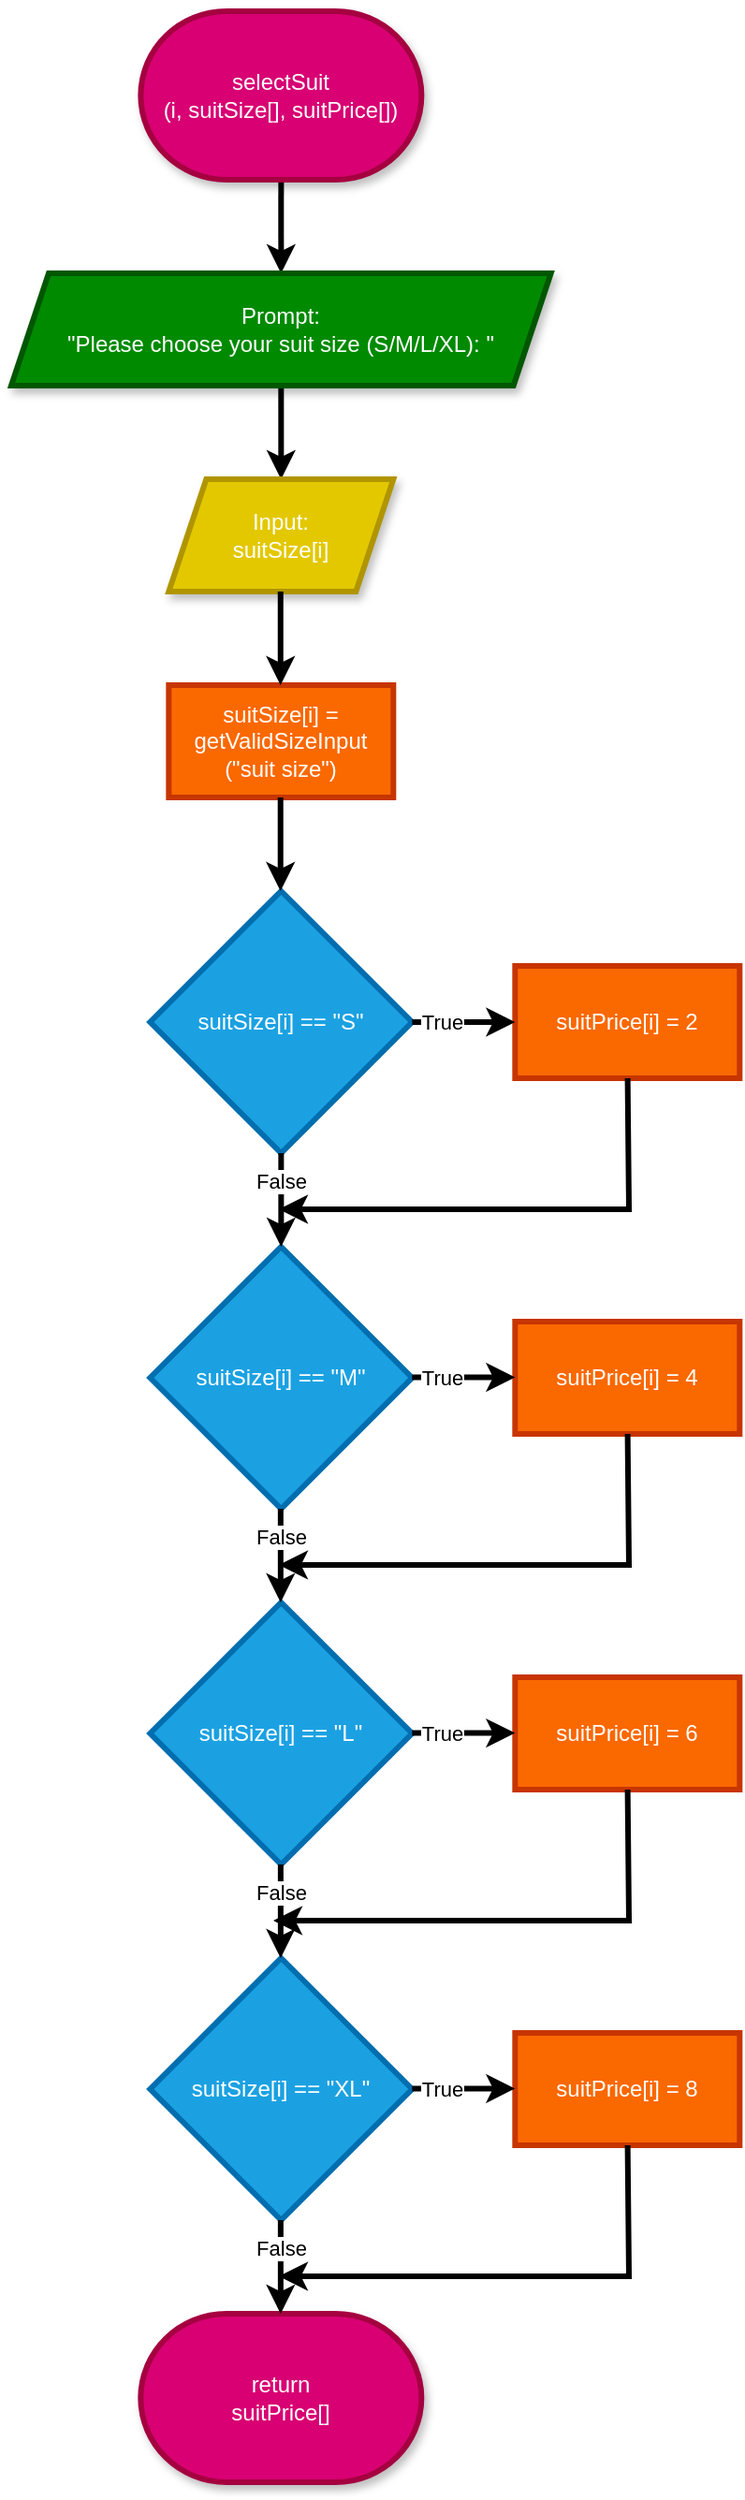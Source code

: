 <mxfile>
    <diagram id="N7BpWPBrls_A_gjUbuym" name="Page-1">
        <mxGraphModel dx="379" dy="305" grid="1" gridSize="10" guides="1" tooltips="1" connect="1" arrows="1" fold="1" page="1" pageScale="1" pageWidth="827" pageHeight="1169" math="0" shadow="0">
            <root>
                <mxCell id="0"/>
                <mxCell id="1" parent="0"/>
                <mxCell id="40" value="" style="edgeStyle=none;html=1;strokeWidth=3;" parent="1" source="41" target="43" edge="1">
                    <mxGeometry relative="1" as="geometry"/>
                </mxCell>
                <mxCell id="41" value="selectSuit&lt;br&gt;(i, suitSize[], suitPrice[])" style="strokeWidth=3;html=1;shape=mxgraph.flowchart.terminator;whiteSpace=wrap;fillColor=#d80073;strokeColor=#A50040;shadow=1;fontColor=#ffffff;" parent="1" vertex="1">
                    <mxGeometry x="119.18" y="10" width="150" height="90" as="geometry"/>
                </mxCell>
                <mxCell id="42" value="" style="edgeStyle=none;html=1;strokeWidth=3;" parent="1" source="43" target="45" edge="1">
                    <mxGeometry relative="1" as="geometry"/>
                </mxCell>
                <mxCell id="43" value="&lt;span style=&quot;color: rgb(255, 255, 255);&quot;&gt;Prompt:&lt;/span&gt;&lt;br&gt;&lt;span style=&quot;color: rgb(255, 255, 255);&quot;&gt;&quot;Please choose your suit size (S/M/L/XL): &quot;&lt;/span&gt;" style="shape=parallelogram;perimeter=parallelogramPerimeter;whiteSpace=wrap;html=1;fixedSize=1;fillColor=#008a00;strokeColor=#005700;fontColor=#ffffff;strokeWidth=3;shadow=1;" parent="1" vertex="1">
                    <mxGeometry x="50" y="150" width="288.33" height="60" as="geometry"/>
                </mxCell>
                <mxCell id="45" value="Input:&lt;br&gt;suitSize[i]" style="shape=parallelogram;perimeter=parallelogramPerimeter;whiteSpace=wrap;html=1;fixedSize=1;fillColor=#e3c800;strokeColor=#B09500;fontColor=#FFFFFF;strokeWidth=3;shadow=1;labelBackgroundColor=none;labelBorderColor=none;textShadow=0;" parent="1" vertex="1">
                    <mxGeometry x="134.165" y="260" width="120" height="60" as="geometry"/>
                </mxCell>
                <mxCell id="56" value="suitSize[i] == &quot;S&quot;" style="rhombus;whiteSpace=wrap;html=1;fillColor=#1ba1e2;fontColor=#ffffff;strokeColor=#006EAF;strokeWidth=3;" parent="1" vertex="1">
                    <mxGeometry x="124.18" y="480" width="140" height="140" as="geometry"/>
                </mxCell>
                <mxCell id="58" value="suitPrice[i] = 2" style="whiteSpace=wrap;html=1;fillColor=#fa6800;strokeColor=#C73500;fontColor=#FFFFFF;strokeWidth=3;" parent="1" vertex="1">
                    <mxGeometry x="319.17" y="520" width="120" height="60" as="geometry"/>
                </mxCell>
                <mxCell id="61" value="" style="edgeStyle=none;html=1;strokeWidth=3;exitX=0.5;exitY=1;exitDx=0;exitDy=0;rounded=0;curved=0;" parent="1" edge="1">
                    <mxGeometry relative="1" as="geometry">
                        <mxPoint x="379.3" y="580" as="sourcePoint"/>
                        <mxPoint x="193" y="650" as="targetPoint"/>
                        <Array as="points">
                            <mxPoint x="380" y="650"/>
                        </Array>
                    </mxGeometry>
                </mxCell>
                <mxCell id="62" value="suitSize[i] == &quot;M&quot;" style="rhombus;whiteSpace=wrap;html=1;fillColor=#1ba1e2;fontColor=#ffffff;strokeColor=#006EAF;strokeWidth=3;" parent="1" vertex="1">
                    <mxGeometry x="124.18" y="670" width="140" height="140" as="geometry"/>
                </mxCell>
                <mxCell id="63" value="suitPrice[i] = 4" style="whiteSpace=wrap;html=1;fillColor=#fa6800;strokeColor=#C73500;fontColor=#FFFFFF;strokeWidth=3;" parent="1" vertex="1">
                    <mxGeometry x="319.17" y="710" width="120" height="60" as="geometry"/>
                </mxCell>
                <mxCell id="66" value="" style="edgeStyle=none;html=1;strokeWidth=3;exitX=0.5;exitY=1;exitDx=0;exitDy=0;rounded=0;curved=0;" parent="1" edge="1">
                    <mxGeometry relative="1" as="geometry">
                        <mxPoint x="379.3" y="770" as="sourcePoint"/>
                        <mxPoint x="193" y="840" as="targetPoint"/>
                        <Array as="points">
                            <mxPoint x="380" y="840"/>
                        </Array>
                    </mxGeometry>
                </mxCell>
                <mxCell id="67" value="suitSize[i] == &quot;L&quot;" style="rhombus;whiteSpace=wrap;html=1;fillColor=#1ba1e2;fontColor=#ffffff;strokeColor=#006EAF;strokeWidth=3;" parent="1" vertex="1">
                    <mxGeometry x="124.18" y="860" width="140" height="140" as="geometry"/>
                </mxCell>
                <mxCell id="68" value="suitPrice[i] = 6" style="whiteSpace=wrap;html=1;fillColor=#fa6800;strokeColor=#C73500;fontColor=#FFFFFF;strokeWidth=3;" parent="1" vertex="1">
                    <mxGeometry x="319.17" y="900" width="120" height="60" as="geometry"/>
                </mxCell>
                <mxCell id="71" value="" style="edgeStyle=none;html=1;strokeWidth=3;exitX=0.5;exitY=1;exitDx=0;exitDy=0;rounded=0;curved=0;" parent="1" edge="1">
                    <mxGeometry relative="1" as="geometry">
                        <mxPoint x="379.3" y="960" as="sourcePoint"/>
                        <mxPoint x="190" y="1030" as="targetPoint"/>
                        <Array as="points">
                            <mxPoint x="380" y="1030"/>
                        </Array>
                    </mxGeometry>
                </mxCell>
                <mxCell id="72" value="suitSize[i] == &quot;XL&quot;" style="rhombus;whiteSpace=wrap;html=1;fillColor=#1ba1e2;fontColor=#ffffff;strokeColor=#006EAF;strokeWidth=3;" parent="1" vertex="1">
                    <mxGeometry x="124.18" y="1050" width="140" height="140" as="geometry"/>
                </mxCell>
                <mxCell id="73" value="suitPrice[i] = 8" style="whiteSpace=wrap;html=1;fillColor=#fa6800;strokeColor=#C73500;fontColor=#FFFFFF;strokeWidth=3;" parent="1" vertex="1">
                    <mxGeometry x="319.17" y="1090" width="120" height="60" as="geometry"/>
                </mxCell>
                <mxCell id="76" value="" style="edgeStyle=none;html=1;strokeWidth=3;exitX=0.5;exitY=1;exitDx=0;exitDy=0;rounded=0;curved=0;" parent="1" edge="1">
                    <mxGeometry relative="1" as="geometry">
                        <mxPoint x="379.3" y="1150" as="sourcePoint"/>
                        <mxPoint x="193" y="1220" as="targetPoint"/>
                        <Array as="points">
                            <mxPoint x="380" y="1220"/>
                        </Array>
                    </mxGeometry>
                </mxCell>
                <mxCell id="81" value="&lt;font style=&quot;color: rgb(255, 255, 255);&quot;&gt;suitSize[i] =&lt;br&gt;getValidSizeInput&lt;br&gt;(&quot;suit size&quot;)&lt;/font&gt;" style="whiteSpace=wrap;html=1;fillColor=#fa6800;strokeColor=#C73500;fontColor=#000000;strokeWidth=3;" vertex="1" parent="1">
                    <mxGeometry x="134.16" y="370" width="120" height="60" as="geometry"/>
                </mxCell>
                <mxCell id="82" value="" style="edgeStyle=none;html=1;strokeWidth=3;" edge="1" parent="1">
                    <mxGeometry relative="1" as="geometry">
                        <mxPoint x="193.88" y="320" as="sourcePoint"/>
                        <mxPoint x="193.88" y="370" as="targetPoint"/>
                    </mxGeometry>
                </mxCell>
                <mxCell id="84" value="" style="edgeStyle=none;html=1;strokeWidth=3;" edge="1" parent="1">
                    <mxGeometry relative="1" as="geometry">
                        <mxPoint x="193.86" y="430" as="sourcePoint"/>
                        <mxPoint x="193.86" y="480" as="targetPoint"/>
                    </mxGeometry>
                </mxCell>
                <mxCell id="85" value="return&lt;br&gt;suitPrice[]" style="strokeWidth=3;html=1;shape=mxgraph.flowchart.terminator;whiteSpace=wrap;fillColor=#d80073;strokeColor=#A50040;shadow=1;fontColor=#ffffff;" vertex="1" parent="1">
                    <mxGeometry x="119.16" y="1240" width="150" height="90" as="geometry"/>
                </mxCell>
                <mxCell id="86" value="True" style="edgeStyle=none;orthogonalLoop=1;jettySize=auto;html=1;strokeWidth=3;exitX=1;exitY=0.5;exitDx=0;exitDy=0;entryX=0;entryY=0.5;entryDx=0;entryDy=0;" edge="1" parent="1" source="56" target="58">
                    <mxGeometry x="-0.425" width="100" relative="1" as="geometry">
                        <mxPoint x="250" y="600" as="sourcePoint"/>
                        <mxPoint x="350" y="600" as="targetPoint"/>
                        <Array as="points"/>
                        <mxPoint as="offset"/>
                    </mxGeometry>
                </mxCell>
                <mxCell id="89" value="False" style="edgeStyle=none;orthogonalLoop=1;jettySize=auto;html=1;strokeWidth=3;exitX=0.5;exitY=1;exitDx=0;exitDy=0;entryX=0.5;entryY=0;entryDx=0;entryDy=0;" edge="1" parent="1" source="56" target="62">
                    <mxGeometry x="-0.425" width="100" relative="1" as="geometry">
                        <mxPoint x="254.16" y="600" as="sourcePoint"/>
                        <mxPoint x="309.16" y="600" as="targetPoint"/>
                        <Array as="points"/>
                        <mxPoint as="offset"/>
                    </mxGeometry>
                </mxCell>
                <mxCell id="91" value="True" style="edgeStyle=none;orthogonalLoop=1;jettySize=auto;html=1;strokeWidth=3;exitX=1;exitY=0.5;exitDx=0;exitDy=0;entryX=0;entryY=0.5;entryDx=0;entryDy=0;" edge="1" parent="1">
                    <mxGeometry x="-0.425" width="100" relative="1" as="geometry">
                        <mxPoint x="264.18" y="739.76" as="sourcePoint"/>
                        <mxPoint x="319.18" y="739.76" as="targetPoint"/>
                        <Array as="points"/>
                        <mxPoint as="offset"/>
                    </mxGeometry>
                </mxCell>
                <mxCell id="92" value="False" style="edgeStyle=none;orthogonalLoop=1;jettySize=auto;html=1;strokeWidth=3;exitX=0.5;exitY=1;exitDx=0;exitDy=0;entryX=0.5;entryY=0;entryDx=0;entryDy=0;" edge="1" parent="1">
                    <mxGeometry x="-0.425" width="100" relative="1" as="geometry">
                        <mxPoint x="193.92" y="810" as="sourcePoint"/>
                        <mxPoint x="193.92" y="860" as="targetPoint"/>
                        <Array as="points"/>
                        <mxPoint as="offset"/>
                    </mxGeometry>
                </mxCell>
                <mxCell id="93" value="False" style="edgeStyle=none;orthogonalLoop=1;jettySize=auto;html=1;strokeWidth=3;exitX=0.5;exitY=1;exitDx=0;exitDy=0;entryX=0.5;entryY=0;entryDx=0;entryDy=0;" edge="1" parent="1">
                    <mxGeometry x="-0.425" width="100" relative="1" as="geometry">
                        <mxPoint x="193.94" y="1000" as="sourcePoint"/>
                        <mxPoint x="193.94" y="1050" as="targetPoint"/>
                        <Array as="points"/>
                        <mxPoint as="offset"/>
                    </mxGeometry>
                </mxCell>
                <mxCell id="94" value="False" style="edgeStyle=none;orthogonalLoop=1;jettySize=auto;html=1;strokeWidth=3;exitX=0.5;exitY=1;exitDx=0;exitDy=0;entryX=0.5;entryY=0;entryDx=0;entryDy=0;" edge="1" parent="1">
                    <mxGeometry x="-0.425" width="100" relative="1" as="geometry">
                        <mxPoint x="193.94" y="1190" as="sourcePoint"/>
                        <mxPoint x="193.94" y="1240" as="targetPoint"/>
                        <Array as="points"/>
                        <mxPoint as="offset"/>
                    </mxGeometry>
                </mxCell>
                <mxCell id="95" value="True" style="edgeStyle=none;orthogonalLoop=1;jettySize=auto;html=1;strokeWidth=3;exitX=1;exitY=0.5;exitDx=0;exitDy=0;entryX=0;entryY=0.5;entryDx=0;entryDy=0;" edge="1" parent="1">
                    <mxGeometry x="-0.425" width="100" relative="1" as="geometry">
                        <mxPoint x="264.17" y="1119.71" as="sourcePoint"/>
                        <mxPoint x="319.17" y="1119.71" as="targetPoint"/>
                        <Array as="points"/>
                        <mxPoint as="offset"/>
                    </mxGeometry>
                </mxCell>
                <mxCell id="96" value="True" style="edgeStyle=none;orthogonalLoop=1;jettySize=auto;html=1;strokeWidth=3;exitX=1;exitY=0.5;exitDx=0;exitDy=0;entryX=0;entryY=0.5;entryDx=0;entryDy=0;" edge="1" parent="1">
                    <mxGeometry x="-0.425" width="100" relative="1" as="geometry">
                        <mxPoint x="264.18" y="929.8" as="sourcePoint"/>
                        <mxPoint x="319.18" y="929.8" as="targetPoint"/>
                        <Array as="points"/>
                        <mxPoint as="offset"/>
                    </mxGeometry>
                </mxCell>
            </root>
        </mxGraphModel>
    </diagram>
</mxfile>